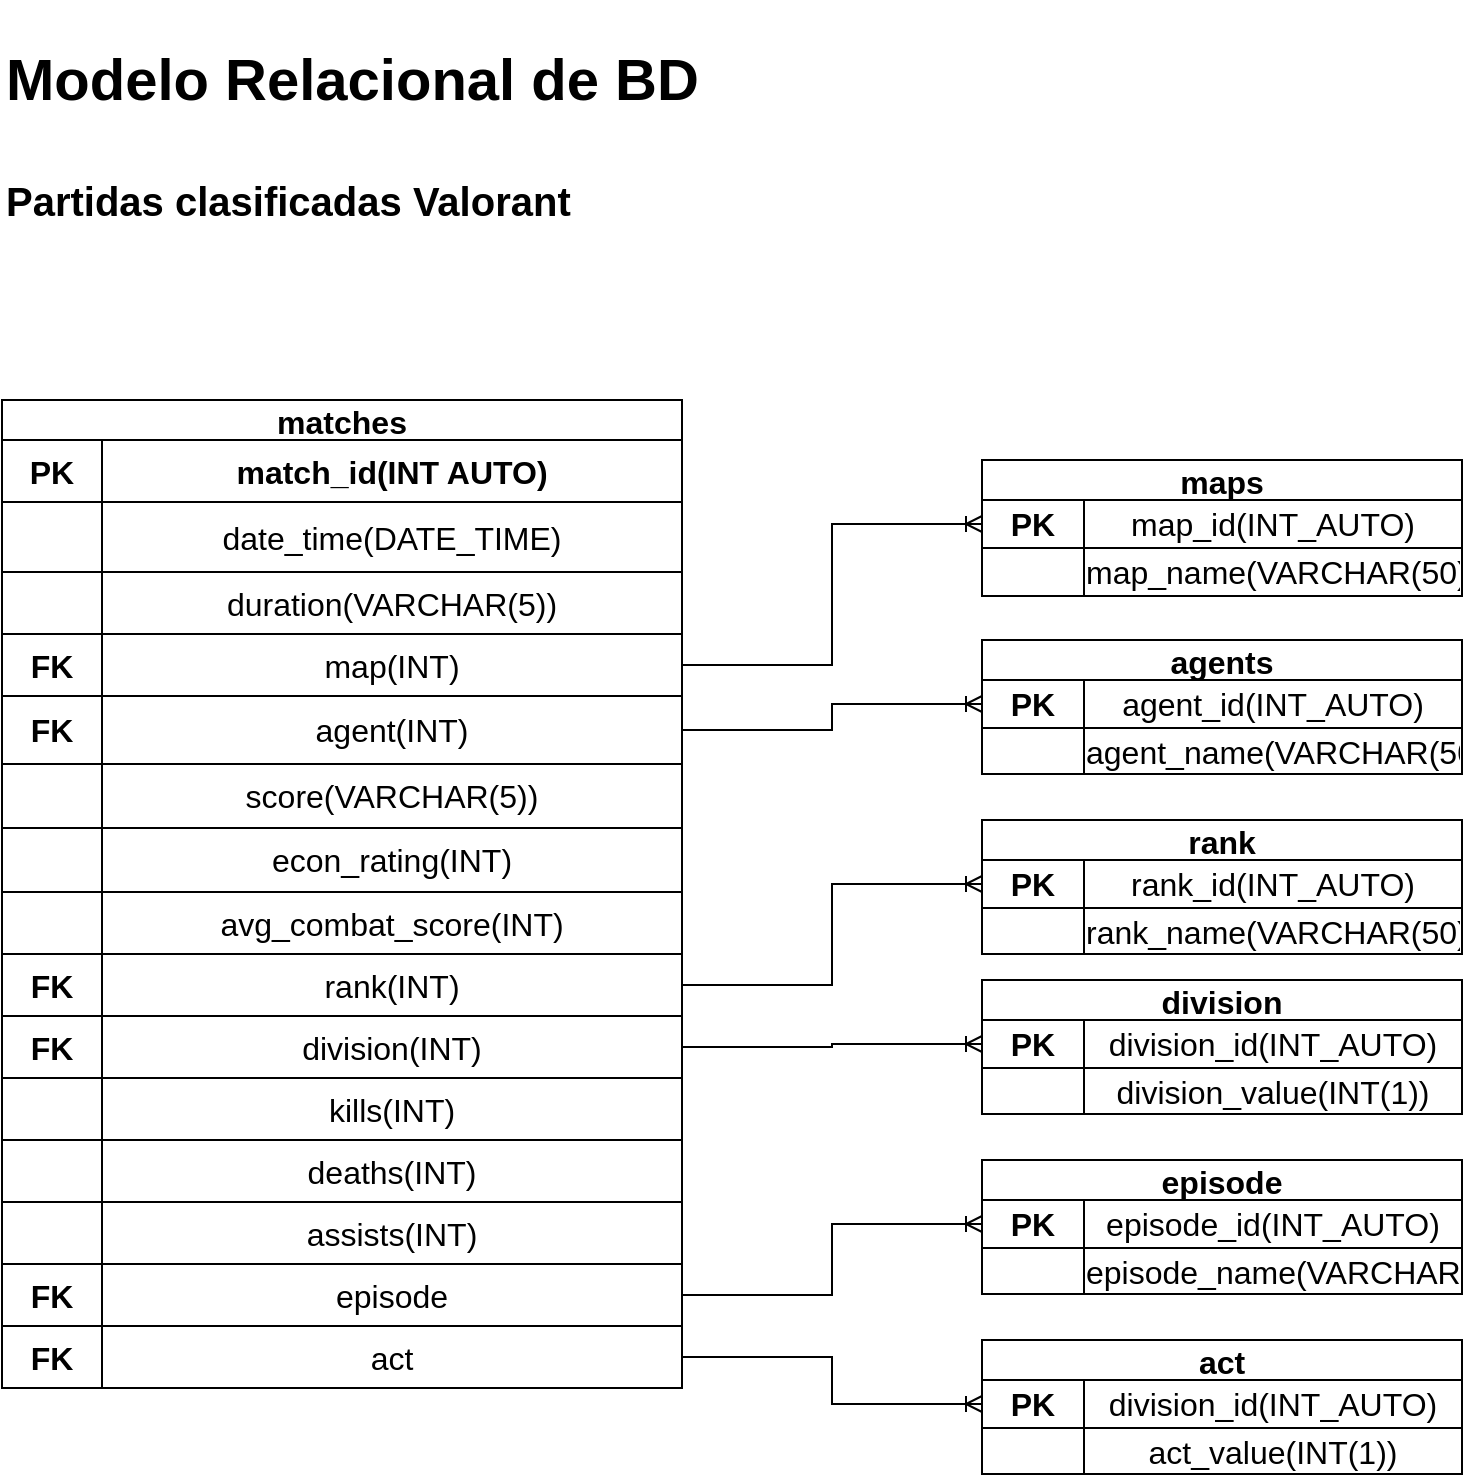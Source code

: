 <mxfile version="21.1.1" type="device">
  <diagram name="Page-1" id="9jt-Ksy0k1KrUPwHcIz0">
    <mxGraphModel dx="367" dy="608" grid="1" gridSize="10" guides="1" tooltips="1" connect="1" arrows="1" fold="1" page="1" pageScale="1" pageWidth="850" pageHeight="1100" math="0" shadow="0">
      <root>
        <mxCell id="0" />
        <mxCell id="1" parent="0" />
        <mxCell id="o6MVL9wAELzBekAkcaxR-25" value="Modelo Relacional de BD" style="text;html=1;strokeColor=none;fillColor=none;align=left;verticalAlign=middle;whiteSpace=wrap;rounded=0;fontSize=29;fontStyle=1" parent="1" vertex="1">
          <mxGeometry x="30" y="30" width="360" height="80" as="geometry" />
        </mxCell>
        <mxCell id="o6MVL9wAELzBekAkcaxR-26" value="&lt;font style=&quot;font-size: 20px;&quot;&gt;Partidas clasificadas Valorant&lt;/font&gt;" style="text;html=1;strokeColor=none;fillColor=none;align=left;verticalAlign=middle;whiteSpace=wrap;rounded=0;fontSize=24;fontStyle=1" parent="1" vertex="1">
          <mxGeometry x="30" y="110" width="320" height="40" as="geometry" />
        </mxCell>
        <mxCell id="o6MVL9wAELzBekAkcaxR-37" value="matches" style="shape=table;startSize=20;container=1;collapsible=0;childLayout=tableLayout;strokeColor=default;fontSize=16;fontStyle=1" parent="1" vertex="1">
          <mxGeometry x="30" y="230" width="340" height="494" as="geometry" />
        </mxCell>
        <mxCell id="o6MVL9wAELzBekAkcaxR-38" value="" style="shape=tableRow;horizontal=0;startSize=0;swimlaneHead=0;swimlaneBody=0;strokeColor=inherit;top=0;left=0;bottom=0;right=0;collapsible=0;dropTarget=0;fillColor=none;points=[[0,0.5],[1,0.5]];portConstraint=eastwest;fontSize=16;" parent="o6MVL9wAELzBekAkcaxR-37" vertex="1">
          <mxGeometry y="20" width="340" height="31" as="geometry" />
        </mxCell>
        <mxCell id="o6MVL9wAELzBekAkcaxR-39" value="&lt;b&gt;PK&lt;/b&gt;" style="shape=partialRectangle;html=1;whiteSpace=wrap;connectable=0;strokeColor=inherit;overflow=hidden;fillColor=none;top=0;left=0;bottom=0;right=0;pointerEvents=1;fontSize=16;" parent="o6MVL9wAELzBekAkcaxR-38" vertex="1">
          <mxGeometry width="50" height="31" as="geometry">
            <mxRectangle width="50" height="31" as="alternateBounds" />
          </mxGeometry>
        </mxCell>
        <mxCell id="o6MVL9wAELzBekAkcaxR-40" value="&lt;b&gt;match_id(INT AUTO)&lt;/b&gt;" style="shape=partialRectangle;html=1;whiteSpace=wrap;connectable=0;strokeColor=inherit;overflow=hidden;fillColor=none;top=0;left=0;bottom=0;right=0;pointerEvents=1;fontSize=16;" parent="o6MVL9wAELzBekAkcaxR-38" vertex="1">
          <mxGeometry x="50" width="290" height="31" as="geometry">
            <mxRectangle width="290" height="31" as="alternateBounds" />
          </mxGeometry>
        </mxCell>
        <mxCell id="o6MVL9wAELzBekAkcaxR-42" value="" style="shape=tableRow;horizontal=0;startSize=0;swimlaneHead=0;swimlaneBody=0;strokeColor=inherit;top=0;left=0;bottom=0;right=0;collapsible=0;dropTarget=0;fillColor=none;points=[[0,0.5],[1,0.5]];portConstraint=eastwest;fontSize=16;" parent="o6MVL9wAELzBekAkcaxR-37" vertex="1">
          <mxGeometry y="51" width="340" height="35" as="geometry" />
        </mxCell>
        <mxCell id="o6MVL9wAELzBekAkcaxR-43" value="" style="shape=partialRectangle;html=1;whiteSpace=wrap;connectable=0;strokeColor=inherit;overflow=hidden;fillColor=none;top=0;left=0;bottom=0;right=0;pointerEvents=1;fontSize=16;" parent="o6MVL9wAELzBekAkcaxR-42" vertex="1">
          <mxGeometry width="50" height="35" as="geometry">
            <mxRectangle width="50" height="35" as="alternateBounds" />
          </mxGeometry>
        </mxCell>
        <mxCell id="o6MVL9wAELzBekAkcaxR-44" value="date_time(DATE_TIME)" style="shape=partialRectangle;html=1;whiteSpace=wrap;connectable=0;strokeColor=inherit;overflow=hidden;fillColor=none;top=0;left=0;bottom=0;right=0;pointerEvents=1;fontSize=16;" parent="o6MVL9wAELzBekAkcaxR-42" vertex="1">
          <mxGeometry x="50" width="290" height="35" as="geometry">
            <mxRectangle width="290" height="35" as="alternateBounds" />
          </mxGeometry>
        </mxCell>
        <mxCell id="XJvX8HQ1s1wlZOFB4btV-4" style="shape=tableRow;horizontal=0;startSize=0;swimlaneHead=0;swimlaneBody=0;strokeColor=inherit;top=0;left=0;bottom=0;right=0;collapsible=0;dropTarget=0;fillColor=none;points=[[0,0.5],[1,0.5]];portConstraint=eastwest;fontSize=16;" vertex="1" parent="o6MVL9wAELzBekAkcaxR-37">
          <mxGeometry y="86" width="340" height="31" as="geometry" />
        </mxCell>
        <mxCell id="XJvX8HQ1s1wlZOFB4btV-5" style="shape=partialRectangle;html=1;whiteSpace=wrap;connectable=0;strokeColor=inherit;overflow=hidden;fillColor=none;top=0;left=0;bottom=0;right=0;pointerEvents=1;fontSize=16;" vertex="1" parent="XJvX8HQ1s1wlZOFB4btV-4">
          <mxGeometry width="50" height="31" as="geometry">
            <mxRectangle width="50" height="31" as="alternateBounds" />
          </mxGeometry>
        </mxCell>
        <mxCell id="XJvX8HQ1s1wlZOFB4btV-6" value="duration(VARCHAR(5))" style="shape=partialRectangle;html=1;whiteSpace=wrap;connectable=0;strokeColor=inherit;overflow=hidden;fillColor=none;top=0;left=0;bottom=0;right=0;pointerEvents=1;fontSize=16;" vertex="1" parent="XJvX8HQ1s1wlZOFB4btV-4">
          <mxGeometry x="50" width="290" height="31" as="geometry">
            <mxRectangle width="290" height="31" as="alternateBounds" />
          </mxGeometry>
        </mxCell>
        <mxCell id="o6MVL9wAELzBekAkcaxR-46" value="" style="shape=tableRow;horizontal=0;startSize=0;swimlaneHead=0;swimlaneBody=0;strokeColor=inherit;top=0;left=0;bottom=0;right=0;collapsible=0;dropTarget=0;fillColor=none;points=[[0,0.5],[1,0.5]];portConstraint=eastwest;fontSize=16;" parent="o6MVL9wAELzBekAkcaxR-37" vertex="1">
          <mxGeometry y="117" width="340" height="31" as="geometry" />
        </mxCell>
        <mxCell id="o6MVL9wAELzBekAkcaxR-47" value="&lt;b&gt;FK&lt;/b&gt;" style="shape=partialRectangle;html=1;whiteSpace=wrap;connectable=0;strokeColor=inherit;overflow=hidden;fillColor=none;top=0;left=0;bottom=0;right=0;pointerEvents=1;fontSize=16;" parent="o6MVL9wAELzBekAkcaxR-46" vertex="1">
          <mxGeometry width="50" height="31" as="geometry">
            <mxRectangle width="50" height="31" as="alternateBounds" />
          </mxGeometry>
        </mxCell>
        <mxCell id="o6MVL9wAELzBekAkcaxR-48" value="map(INT)" style="shape=partialRectangle;html=1;whiteSpace=wrap;connectable=0;strokeColor=inherit;overflow=hidden;fillColor=none;top=0;left=0;bottom=0;right=0;pointerEvents=1;fontSize=16;" parent="o6MVL9wAELzBekAkcaxR-46" vertex="1">
          <mxGeometry x="50" width="290" height="31" as="geometry">
            <mxRectangle width="290" height="31" as="alternateBounds" />
          </mxGeometry>
        </mxCell>
        <mxCell id="o6MVL9wAELzBekAkcaxR-62" style="shape=tableRow;horizontal=0;startSize=0;swimlaneHead=0;swimlaneBody=0;strokeColor=inherit;top=0;left=0;bottom=0;right=0;collapsible=0;dropTarget=0;fillColor=none;points=[[0,0.5],[1,0.5]];portConstraint=eastwest;fontSize=16;" parent="o6MVL9wAELzBekAkcaxR-37" vertex="1">
          <mxGeometry y="148" width="340" height="34" as="geometry" />
        </mxCell>
        <mxCell id="o6MVL9wAELzBekAkcaxR-63" value="&lt;b&gt;FK&lt;/b&gt;" style="shape=partialRectangle;html=1;whiteSpace=wrap;connectable=0;strokeColor=inherit;overflow=hidden;fillColor=none;top=0;left=0;bottom=0;right=0;pointerEvents=1;fontSize=16;" parent="o6MVL9wAELzBekAkcaxR-62" vertex="1">
          <mxGeometry width="50" height="34" as="geometry">
            <mxRectangle width="50" height="34" as="alternateBounds" />
          </mxGeometry>
        </mxCell>
        <mxCell id="o6MVL9wAELzBekAkcaxR-64" value="agent(INT)" style="shape=partialRectangle;html=1;whiteSpace=wrap;connectable=0;strokeColor=inherit;overflow=hidden;fillColor=none;top=0;left=0;bottom=0;right=0;pointerEvents=1;fontSize=16;" parent="o6MVL9wAELzBekAkcaxR-62" vertex="1">
          <mxGeometry x="50" width="290" height="34" as="geometry">
            <mxRectangle width="290" height="34" as="alternateBounds" />
          </mxGeometry>
        </mxCell>
        <mxCell id="o6MVL9wAELzBekAkcaxR-59" style="shape=tableRow;horizontal=0;startSize=0;swimlaneHead=0;swimlaneBody=0;strokeColor=inherit;top=0;left=0;bottom=0;right=0;collapsible=0;dropTarget=0;fillColor=none;points=[[0,0.5],[1,0.5]];portConstraint=eastwest;fontSize=16;" parent="o6MVL9wAELzBekAkcaxR-37" vertex="1">
          <mxGeometry y="182" width="340" height="32" as="geometry" />
        </mxCell>
        <mxCell id="o6MVL9wAELzBekAkcaxR-60" style="shape=partialRectangle;html=1;whiteSpace=wrap;connectable=0;strokeColor=inherit;overflow=hidden;fillColor=none;top=0;left=0;bottom=0;right=0;pointerEvents=1;fontSize=16;" parent="o6MVL9wAELzBekAkcaxR-59" vertex="1">
          <mxGeometry width="50" height="32" as="geometry">
            <mxRectangle width="50" height="32" as="alternateBounds" />
          </mxGeometry>
        </mxCell>
        <mxCell id="o6MVL9wAELzBekAkcaxR-61" value="score(VARCHAR(5))" style="shape=partialRectangle;html=1;whiteSpace=wrap;connectable=0;strokeColor=inherit;overflow=hidden;fillColor=none;top=0;left=0;bottom=0;right=0;pointerEvents=1;fontSize=16;" parent="o6MVL9wAELzBekAkcaxR-59" vertex="1">
          <mxGeometry x="50" width="290" height="32" as="geometry">
            <mxRectangle width="290" height="32" as="alternateBounds" />
          </mxGeometry>
        </mxCell>
        <mxCell id="o6MVL9wAELzBekAkcaxR-53" style="shape=tableRow;horizontal=0;startSize=0;swimlaneHead=0;swimlaneBody=0;strokeColor=inherit;top=0;left=0;bottom=0;right=0;collapsible=0;dropTarget=0;fillColor=none;points=[[0,0.5],[1,0.5]];portConstraint=eastwest;fontSize=16;" parent="o6MVL9wAELzBekAkcaxR-37" vertex="1">
          <mxGeometry y="214" width="340" height="32" as="geometry" />
        </mxCell>
        <mxCell id="o6MVL9wAELzBekAkcaxR-54" style="shape=partialRectangle;html=1;whiteSpace=wrap;connectable=0;strokeColor=inherit;overflow=hidden;fillColor=none;top=0;left=0;bottom=0;right=0;pointerEvents=1;fontSize=16;" parent="o6MVL9wAELzBekAkcaxR-53" vertex="1">
          <mxGeometry width="50" height="32" as="geometry">
            <mxRectangle width="50" height="32" as="alternateBounds" />
          </mxGeometry>
        </mxCell>
        <mxCell id="o6MVL9wAELzBekAkcaxR-55" value="econ_rating(INT)" style="shape=partialRectangle;html=1;whiteSpace=wrap;connectable=0;strokeColor=inherit;overflow=hidden;fillColor=none;top=0;left=0;bottom=0;right=0;pointerEvents=1;fontSize=16;" parent="o6MVL9wAELzBekAkcaxR-53" vertex="1">
          <mxGeometry x="50" width="290" height="32" as="geometry">
            <mxRectangle width="290" height="32" as="alternateBounds" />
          </mxGeometry>
        </mxCell>
        <mxCell id="o6MVL9wAELzBekAkcaxR-65" style="shape=tableRow;horizontal=0;startSize=0;swimlaneHead=0;swimlaneBody=0;strokeColor=inherit;top=0;left=0;bottom=0;right=0;collapsible=0;dropTarget=0;fillColor=none;points=[[0,0.5],[1,0.5]];portConstraint=eastwest;fontSize=16;" parent="o6MVL9wAELzBekAkcaxR-37" vertex="1">
          <mxGeometry y="246" width="340" height="31" as="geometry" />
        </mxCell>
        <mxCell id="o6MVL9wAELzBekAkcaxR-66" style="shape=partialRectangle;html=1;whiteSpace=wrap;connectable=0;strokeColor=inherit;overflow=hidden;fillColor=none;top=0;left=0;bottom=0;right=0;pointerEvents=1;fontSize=16;" parent="o6MVL9wAELzBekAkcaxR-65" vertex="1">
          <mxGeometry width="50" height="31" as="geometry">
            <mxRectangle width="50" height="31" as="alternateBounds" />
          </mxGeometry>
        </mxCell>
        <mxCell id="o6MVL9wAELzBekAkcaxR-67" value="avg_combat_score(INT)" style="shape=partialRectangle;html=1;whiteSpace=wrap;connectable=0;strokeColor=inherit;overflow=hidden;fillColor=none;top=0;left=0;bottom=0;right=0;pointerEvents=1;fontSize=16;" parent="o6MVL9wAELzBekAkcaxR-65" vertex="1">
          <mxGeometry x="50" width="290" height="31" as="geometry">
            <mxRectangle width="290" height="31" as="alternateBounds" />
          </mxGeometry>
        </mxCell>
        <mxCell id="XJvX8HQ1s1wlZOFB4btV-13" style="shape=tableRow;horizontal=0;startSize=0;swimlaneHead=0;swimlaneBody=0;strokeColor=inherit;top=0;left=0;bottom=0;right=0;collapsible=0;dropTarget=0;fillColor=none;points=[[0,0.5],[1,0.5]];portConstraint=eastwest;fontSize=16;" vertex="1" parent="o6MVL9wAELzBekAkcaxR-37">
          <mxGeometry y="277" width="340" height="31" as="geometry" />
        </mxCell>
        <mxCell id="XJvX8HQ1s1wlZOFB4btV-14" value="FK" style="shape=partialRectangle;html=1;whiteSpace=wrap;connectable=0;strokeColor=inherit;overflow=hidden;fillColor=none;top=0;left=0;bottom=0;right=0;pointerEvents=1;fontSize=16;fontStyle=1" vertex="1" parent="XJvX8HQ1s1wlZOFB4btV-13">
          <mxGeometry width="50" height="31" as="geometry">
            <mxRectangle width="50" height="31" as="alternateBounds" />
          </mxGeometry>
        </mxCell>
        <mxCell id="XJvX8HQ1s1wlZOFB4btV-15" value="rank(INT)" style="shape=partialRectangle;html=1;whiteSpace=wrap;connectable=0;strokeColor=inherit;overflow=hidden;fillColor=none;top=0;left=0;bottom=0;right=0;pointerEvents=1;fontSize=16;" vertex="1" parent="XJvX8HQ1s1wlZOFB4btV-13">
          <mxGeometry x="50" width="290" height="31" as="geometry">
            <mxRectangle width="290" height="31" as="alternateBounds" />
          </mxGeometry>
        </mxCell>
        <mxCell id="XJvX8HQ1s1wlZOFB4btV-10" style="shape=tableRow;horizontal=0;startSize=0;swimlaneHead=0;swimlaneBody=0;strokeColor=inherit;top=0;left=0;bottom=0;right=0;collapsible=0;dropTarget=0;fillColor=none;points=[[0,0.5],[1,0.5]];portConstraint=eastwest;fontSize=16;" vertex="1" parent="o6MVL9wAELzBekAkcaxR-37">
          <mxGeometry y="308" width="340" height="31" as="geometry" />
        </mxCell>
        <mxCell id="XJvX8HQ1s1wlZOFB4btV-11" value="FK" style="shape=partialRectangle;html=1;whiteSpace=wrap;connectable=0;strokeColor=inherit;overflow=hidden;fillColor=none;top=0;left=0;bottom=0;right=0;pointerEvents=1;fontSize=16;fontStyle=1" vertex="1" parent="XJvX8HQ1s1wlZOFB4btV-10">
          <mxGeometry width="50" height="31" as="geometry">
            <mxRectangle width="50" height="31" as="alternateBounds" />
          </mxGeometry>
        </mxCell>
        <mxCell id="XJvX8HQ1s1wlZOFB4btV-12" value="division(INT)" style="shape=partialRectangle;html=1;whiteSpace=wrap;connectable=0;strokeColor=inherit;overflow=hidden;fillColor=none;top=0;left=0;bottom=0;right=0;pointerEvents=1;fontSize=16;" vertex="1" parent="XJvX8HQ1s1wlZOFB4btV-10">
          <mxGeometry x="50" width="290" height="31" as="geometry">
            <mxRectangle width="290" height="31" as="alternateBounds" />
          </mxGeometry>
        </mxCell>
        <mxCell id="XJvX8HQ1s1wlZOFB4btV-16" style="shape=tableRow;horizontal=0;startSize=0;swimlaneHead=0;swimlaneBody=0;strokeColor=inherit;top=0;left=0;bottom=0;right=0;collapsible=0;dropTarget=0;fillColor=none;points=[[0,0.5],[1,0.5]];portConstraint=eastwest;fontSize=16;" vertex="1" parent="o6MVL9wAELzBekAkcaxR-37">
          <mxGeometry y="339" width="340" height="31" as="geometry" />
        </mxCell>
        <mxCell id="XJvX8HQ1s1wlZOFB4btV-17" style="shape=partialRectangle;html=1;whiteSpace=wrap;connectable=0;strokeColor=inherit;overflow=hidden;fillColor=none;top=0;left=0;bottom=0;right=0;pointerEvents=1;fontSize=16;fontStyle=1" vertex="1" parent="XJvX8HQ1s1wlZOFB4btV-16">
          <mxGeometry width="50" height="31" as="geometry">
            <mxRectangle width="50" height="31" as="alternateBounds" />
          </mxGeometry>
        </mxCell>
        <mxCell id="XJvX8HQ1s1wlZOFB4btV-18" value="kills(INT)" style="shape=partialRectangle;html=1;whiteSpace=wrap;connectable=0;strokeColor=inherit;overflow=hidden;fillColor=none;top=0;left=0;bottom=0;right=0;pointerEvents=1;fontSize=16;" vertex="1" parent="XJvX8HQ1s1wlZOFB4btV-16">
          <mxGeometry x="50" width="290" height="31" as="geometry">
            <mxRectangle width="290" height="31" as="alternateBounds" />
          </mxGeometry>
        </mxCell>
        <mxCell id="XJvX8HQ1s1wlZOFB4btV-19" style="shape=tableRow;horizontal=0;startSize=0;swimlaneHead=0;swimlaneBody=0;strokeColor=inherit;top=0;left=0;bottom=0;right=0;collapsible=0;dropTarget=0;fillColor=none;points=[[0,0.5],[1,0.5]];portConstraint=eastwest;fontSize=16;" vertex="1" parent="o6MVL9wAELzBekAkcaxR-37">
          <mxGeometry y="370" width="340" height="31" as="geometry" />
        </mxCell>
        <mxCell id="XJvX8HQ1s1wlZOFB4btV-20" style="shape=partialRectangle;html=1;whiteSpace=wrap;connectable=0;strokeColor=inherit;overflow=hidden;fillColor=none;top=0;left=0;bottom=0;right=0;pointerEvents=1;fontSize=16;fontStyle=1" vertex="1" parent="XJvX8HQ1s1wlZOFB4btV-19">
          <mxGeometry width="50" height="31" as="geometry">
            <mxRectangle width="50" height="31" as="alternateBounds" />
          </mxGeometry>
        </mxCell>
        <mxCell id="XJvX8HQ1s1wlZOFB4btV-21" value="deaths(INT)" style="shape=partialRectangle;html=1;whiteSpace=wrap;connectable=0;strokeColor=inherit;overflow=hidden;fillColor=none;top=0;left=0;bottom=0;right=0;pointerEvents=1;fontSize=16;" vertex="1" parent="XJvX8HQ1s1wlZOFB4btV-19">
          <mxGeometry x="50" width="290" height="31" as="geometry">
            <mxRectangle width="290" height="31" as="alternateBounds" />
          </mxGeometry>
        </mxCell>
        <mxCell id="XJvX8HQ1s1wlZOFB4btV-22" style="shape=tableRow;horizontal=0;startSize=0;swimlaneHead=0;swimlaneBody=0;strokeColor=inherit;top=0;left=0;bottom=0;right=0;collapsible=0;dropTarget=0;fillColor=none;points=[[0,0.5],[1,0.5]];portConstraint=eastwest;fontSize=16;" vertex="1" parent="o6MVL9wAELzBekAkcaxR-37">
          <mxGeometry y="401" width="340" height="31" as="geometry" />
        </mxCell>
        <mxCell id="XJvX8HQ1s1wlZOFB4btV-23" style="shape=partialRectangle;html=1;whiteSpace=wrap;connectable=0;strokeColor=inherit;overflow=hidden;fillColor=none;top=0;left=0;bottom=0;right=0;pointerEvents=1;fontSize=16;fontStyle=1" vertex="1" parent="XJvX8HQ1s1wlZOFB4btV-22">
          <mxGeometry width="50" height="31" as="geometry">
            <mxRectangle width="50" height="31" as="alternateBounds" />
          </mxGeometry>
        </mxCell>
        <mxCell id="XJvX8HQ1s1wlZOFB4btV-24" value="assists(INT)" style="shape=partialRectangle;html=1;whiteSpace=wrap;connectable=0;strokeColor=inherit;overflow=hidden;fillColor=none;top=0;left=0;bottom=0;right=0;pointerEvents=1;fontSize=16;" vertex="1" parent="XJvX8HQ1s1wlZOFB4btV-22">
          <mxGeometry x="50" width="290" height="31" as="geometry">
            <mxRectangle width="290" height="31" as="alternateBounds" />
          </mxGeometry>
        </mxCell>
        <mxCell id="XJvX8HQ1s1wlZOFB4btV-28" style="shape=tableRow;horizontal=0;startSize=0;swimlaneHead=0;swimlaneBody=0;strokeColor=inherit;top=0;left=0;bottom=0;right=0;collapsible=0;dropTarget=0;fillColor=none;points=[[0,0.5],[1,0.5]];portConstraint=eastwest;fontSize=16;" vertex="1" parent="o6MVL9wAELzBekAkcaxR-37">
          <mxGeometry y="432" width="340" height="31" as="geometry" />
        </mxCell>
        <mxCell id="XJvX8HQ1s1wlZOFB4btV-29" value="FK" style="shape=partialRectangle;html=1;whiteSpace=wrap;connectable=0;strokeColor=inherit;overflow=hidden;fillColor=none;top=0;left=0;bottom=0;right=0;pointerEvents=1;fontSize=16;fontStyle=1" vertex="1" parent="XJvX8HQ1s1wlZOFB4btV-28">
          <mxGeometry width="50" height="31" as="geometry">
            <mxRectangle width="50" height="31" as="alternateBounds" />
          </mxGeometry>
        </mxCell>
        <mxCell id="XJvX8HQ1s1wlZOFB4btV-30" value="episode" style="shape=partialRectangle;html=1;whiteSpace=wrap;connectable=0;strokeColor=inherit;overflow=hidden;fillColor=none;top=0;left=0;bottom=0;right=0;pointerEvents=1;fontSize=16;" vertex="1" parent="XJvX8HQ1s1wlZOFB4btV-28">
          <mxGeometry x="50" width="290" height="31" as="geometry">
            <mxRectangle width="290" height="31" as="alternateBounds" />
          </mxGeometry>
        </mxCell>
        <mxCell id="XJvX8HQ1s1wlZOFB4btV-25" style="shape=tableRow;horizontal=0;startSize=0;swimlaneHead=0;swimlaneBody=0;strokeColor=inherit;top=0;left=0;bottom=0;right=0;collapsible=0;dropTarget=0;fillColor=none;points=[[0,0.5],[1,0.5]];portConstraint=eastwest;fontSize=16;" vertex="1" parent="o6MVL9wAELzBekAkcaxR-37">
          <mxGeometry y="463" width="340" height="31" as="geometry" />
        </mxCell>
        <mxCell id="XJvX8HQ1s1wlZOFB4btV-26" value="FK" style="shape=partialRectangle;html=1;whiteSpace=wrap;connectable=0;strokeColor=inherit;overflow=hidden;fillColor=none;top=0;left=0;bottom=0;right=0;pointerEvents=1;fontSize=16;fontStyle=1" vertex="1" parent="XJvX8HQ1s1wlZOFB4btV-25">
          <mxGeometry width="50" height="31" as="geometry">
            <mxRectangle width="50" height="31" as="alternateBounds" />
          </mxGeometry>
        </mxCell>
        <mxCell id="XJvX8HQ1s1wlZOFB4btV-27" value="act" style="shape=partialRectangle;html=1;whiteSpace=wrap;connectable=0;strokeColor=inherit;overflow=hidden;fillColor=none;top=0;left=0;bottom=0;right=0;pointerEvents=1;fontSize=16;" vertex="1" parent="XJvX8HQ1s1wlZOFB4btV-25">
          <mxGeometry x="50" width="290" height="31" as="geometry">
            <mxRectangle width="290" height="31" as="alternateBounds" />
          </mxGeometry>
        </mxCell>
        <mxCell id="o6MVL9wAELzBekAkcaxR-93" value="agents" style="shape=table;startSize=20;container=1;collapsible=0;childLayout=tableLayout;strokeColor=default;fontSize=16;fontStyle=1" parent="1" vertex="1">
          <mxGeometry x="520" y="350" width="240" height="67" as="geometry" />
        </mxCell>
        <mxCell id="o6MVL9wAELzBekAkcaxR-255" style="shape=tableRow;horizontal=0;startSize=0;swimlaneHead=0;swimlaneBody=0;strokeColor=inherit;top=0;left=0;bottom=0;right=0;collapsible=0;dropTarget=0;fillColor=none;points=[[0,0.5],[1,0.5]];portConstraint=eastwest;fontSize=16;" parent="o6MVL9wAELzBekAkcaxR-93" vertex="1">
          <mxGeometry y="20" width="240" height="24" as="geometry" />
        </mxCell>
        <mxCell id="o6MVL9wAELzBekAkcaxR-256" value="&lt;b&gt;PK&lt;/b&gt;" style="shape=partialRectangle;html=1;whiteSpace=wrap;connectable=0;strokeColor=inherit;overflow=hidden;fillColor=none;top=0;left=0;bottom=0;right=0;pointerEvents=1;fontSize=16;" parent="o6MVL9wAELzBekAkcaxR-255" vertex="1">
          <mxGeometry width="51" height="24" as="geometry">
            <mxRectangle width="51" height="24" as="alternateBounds" />
          </mxGeometry>
        </mxCell>
        <mxCell id="o6MVL9wAELzBekAkcaxR-257" value="agent_id(INT_AUTO)" style="shape=partialRectangle;html=1;whiteSpace=wrap;connectable=0;strokeColor=inherit;overflow=hidden;fillColor=none;top=0;left=0;bottom=0;right=0;pointerEvents=1;fontSize=16;" parent="o6MVL9wAELzBekAkcaxR-255" vertex="1">
          <mxGeometry x="51" width="189" height="24" as="geometry">
            <mxRectangle width="189" height="24" as="alternateBounds" />
          </mxGeometry>
        </mxCell>
        <mxCell id="o6MVL9wAELzBekAkcaxR-163" style="shape=tableRow;horizontal=0;startSize=0;swimlaneHead=0;swimlaneBody=0;strokeColor=inherit;top=0;left=0;bottom=0;right=0;collapsible=0;dropTarget=0;fillColor=none;points=[[0,0.5],[1,0.5]];portConstraint=eastwest;fontSize=16;" parent="o6MVL9wAELzBekAkcaxR-93" vertex="1">
          <mxGeometry y="44" width="240" height="23" as="geometry" />
        </mxCell>
        <mxCell id="o6MVL9wAELzBekAkcaxR-234" value="&lt;span style=&quot;white-space: pre;&quot;&gt;	&lt;/span&gt;" style="shape=partialRectangle;html=1;whiteSpace=wrap;connectable=0;strokeColor=inherit;overflow=hidden;fillColor=none;top=0;left=0;bottom=0;right=0;pointerEvents=1;fontSize=16;" parent="o6MVL9wAELzBekAkcaxR-163" vertex="1">
          <mxGeometry width="51" height="23" as="geometry">
            <mxRectangle width="51" height="23" as="alternateBounds" />
          </mxGeometry>
        </mxCell>
        <mxCell id="o6MVL9wAELzBekAkcaxR-164" value="agent_name(VARCHAR(50))" style="shape=partialRectangle;html=1;whiteSpace=wrap;connectable=0;strokeColor=inherit;overflow=hidden;fillColor=none;top=0;left=0;bottom=0;right=0;pointerEvents=1;fontSize=16;" parent="o6MVL9wAELzBekAkcaxR-163" vertex="1">
          <mxGeometry x="51" width="189" height="23" as="geometry">
            <mxRectangle width="189" height="23" as="alternateBounds" />
          </mxGeometry>
        </mxCell>
        <mxCell id="o6MVL9wAELzBekAkcaxR-166" value="maps" style="shape=table;startSize=20;container=1;collapsible=0;childLayout=tableLayout;strokeColor=default;fontSize=16;fontStyle=1" parent="1" vertex="1">
          <mxGeometry x="520" y="260" width="240" height="68" as="geometry" />
        </mxCell>
        <mxCell id="o6MVL9wAELzBekAkcaxR-252" style="shape=tableRow;horizontal=0;startSize=0;swimlaneHead=0;swimlaneBody=0;strokeColor=inherit;top=0;left=0;bottom=0;right=0;collapsible=0;dropTarget=0;fillColor=none;points=[[0,0.5],[1,0.5]];portConstraint=eastwest;fontSize=16;" parent="o6MVL9wAELzBekAkcaxR-166" vertex="1">
          <mxGeometry y="20" width="240" height="24" as="geometry" />
        </mxCell>
        <mxCell id="o6MVL9wAELzBekAkcaxR-253" value="&lt;b&gt;PK&lt;/b&gt;" style="shape=partialRectangle;html=1;whiteSpace=wrap;connectable=0;strokeColor=inherit;overflow=hidden;fillColor=none;top=0;left=0;bottom=0;right=0;pointerEvents=1;fontSize=16;" parent="o6MVL9wAELzBekAkcaxR-252" vertex="1">
          <mxGeometry width="51" height="24" as="geometry">
            <mxRectangle width="51" height="24" as="alternateBounds" />
          </mxGeometry>
        </mxCell>
        <mxCell id="o6MVL9wAELzBekAkcaxR-254" value="map_id(INT_AUTO)" style="shape=partialRectangle;html=1;whiteSpace=wrap;connectable=0;strokeColor=inherit;overflow=hidden;fillColor=none;top=0;left=0;bottom=0;right=0;pointerEvents=1;fontSize=16;" parent="o6MVL9wAELzBekAkcaxR-252" vertex="1">
          <mxGeometry x="51" width="189" height="24" as="geometry">
            <mxRectangle width="189" height="24" as="alternateBounds" />
          </mxGeometry>
        </mxCell>
        <mxCell id="o6MVL9wAELzBekAkcaxR-167" value="" style="shape=tableRow;horizontal=0;startSize=0;swimlaneHead=0;swimlaneBody=0;strokeColor=inherit;top=0;left=0;bottom=0;right=0;collapsible=0;dropTarget=0;fillColor=none;points=[[0,0.5],[1,0.5]];portConstraint=eastwest;fontSize=16;" parent="o6MVL9wAELzBekAkcaxR-166" vertex="1">
          <mxGeometry y="44" width="240" height="24" as="geometry" />
        </mxCell>
        <mxCell id="o6MVL9wAELzBekAkcaxR-205" value="" style="shape=partialRectangle;html=1;whiteSpace=wrap;connectable=0;strokeColor=inherit;overflow=hidden;fillColor=none;top=0;left=0;bottom=0;right=0;pointerEvents=1;fontSize=16;" parent="o6MVL9wAELzBekAkcaxR-167" vertex="1">
          <mxGeometry width="51" height="24" as="geometry">
            <mxRectangle width="51" height="24" as="alternateBounds" />
          </mxGeometry>
        </mxCell>
        <mxCell id="o6MVL9wAELzBekAkcaxR-168" value="map_name(VARCHAR(50))" style="shape=partialRectangle;html=1;whiteSpace=wrap;connectable=0;strokeColor=inherit;overflow=hidden;fillColor=none;top=0;left=0;bottom=0;right=0;pointerEvents=1;fontSize=16;" parent="o6MVL9wAELzBekAkcaxR-167" vertex="1">
          <mxGeometry x="51" width="189" height="24" as="geometry">
            <mxRectangle width="189" height="24" as="alternateBounds" />
          </mxGeometry>
        </mxCell>
        <mxCell id="o6MVL9wAELzBekAkcaxR-259" style="edgeStyle=orthogonalEdgeStyle;rounded=0;orthogonalLoop=1;jettySize=auto;html=1;exitX=1;exitY=0.5;exitDx=0;exitDy=0;entryX=0;entryY=0.5;entryDx=0;entryDy=0;endArrow=ERoneToMany;endFill=0;" parent="1" source="o6MVL9wAELzBekAkcaxR-62" target="o6MVL9wAELzBekAkcaxR-255" edge="1">
          <mxGeometry relative="1" as="geometry" />
        </mxCell>
        <mxCell id="o6MVL9wAELzBekAkcaxR-261" style="edgeStyle=orthogonalEdgeStyle;rounded=0;orthogonalLoop=1;jettySize=auto;html=1;exitX=1;exitY=0.5;exitDx=0;exitDy=0;entryX=0;entryY=0.5;entryDx=0;entryDy=0;endArrow=ERoneToMany;endFill=0;" parent="1" source="o6MVL9wAELzBekAkcaxR-46" target="o6MVL9wAELzBekAkcaxR-252" edge="1">
          <mxGeometry relative="1" as="geometry" />
        </mxCell>
        <mxCell id="XJvX8HQ1s1wlZOFB4btV-33" value="rank" style="shape=table;startSize=20;container=1;collapsible=0;childLayout=tableLayout;strokeColor=default;fontSize=16;fontStyle=1" vertex="1" parent="1">
          <mxGeometry x="520" y="440" width="240" height="67" as="geometry" />
        </mxCell>
        <mxCell id="XJvX8HQ1s1wlZOFB4btV-34" style="shape=tableRow;horizontal=0;startSize=0;swimlaneHead=0;swimlaneBody=0;strokeColor=inherit;top=0;left=0;bottom=0;right=0;collapsible=0;dropTarget=0;fillColor=none;points=[[0,0.5],[1,0.5]];portConstraint=eastwest;fontSize=16;" vertex="1" parent="XJvX8HQ1s1wlZOFB4btV-33">
          <mxGeometry y="20" width="240" height="24" as="geometry" />
        </mxCell>
        <mxCell id="XJvX8HQ1s1wlZOFB4btV-35" value="&lt;b&gt;PK&lt;/b&gt;" style="shape=partialRectangle;html=1;whiteSpace=wrap;connectable=0;strokeColor=inherit;overflow=hidden;fillColor=none;top=0;left=0;bottom=0;right=0;pointerEvents=1;fontSize=16;" vertex="1" parent="XJvX8HQ1s1wlZOFB4btV-34">
          <mxGeometry width="51" height="24" as="geometry">
            <mxRectangle width="51" height="24" as="alternateBounds" />
          </mxGeometry>
        </mxCell>
        <mxCell id="XJvX8HQ1s1wlZOFB4btV-36" value="rank_id(INT_AUTO)" style="shape=partialRectangle;html=1;whiteSpace=wrap;connectable=0;strokeColor=inherit;overflow=hidden;fillColor=none;top=0;left=0;bottom=0;right=0;pointerEvents=1;fontSize=16;" vertex="1" parent="XJvX8HQ1s1wlZOFB4btV-34">
          <mxGeometry x="51" width="189" height="24" as="geometry">
            <mxRectangle width="189" height="24" as="alternateBounds" />
          </mxGeometry>
        </mxCell>
        <mxCell id="XJvX8HQ1s1wlZOFB4btV-37" style="shape=tableRow;horizontal=0;startSize=0;swimlaneHead=0;swimlaneBody=0;strokeColor=inherit;top=0;left=0;bottom=0;right=0;collapsible=0;dropTarget=0;fillColor=none;points=[[0,0.5],[1,0.5]];portConstraint=eastwest;fontSize=16;" vertex="1" parent="XJvX8HQ1s1wlZOFB4btV-33">
          <mxGeometry y="44" width="240" height="23" as="geometry" />
        </mxCell>
        <mxCell id="XJvX8HQ1s1wlZOFB4btV-38" value="&lt;span style=&quot;white-space: pre;&quot;&gt;	&lt;/span&gt;" style="shape=partialRectangle;html=1;whiteSpace=wrap;connectable=0;strokeColor=inherit;overflow=hidden;fillColor=none;top=0;left=0;bottom=0;right=0;pointerEvents=1;fontSize=16;" vertex="1" parent="XJvX8HQ1s1wlZOFB4btV-37">
          <mxGeometry width="51" height="23" as="geometry">
            <mxRectangle width="51" height="23" as="alternateBounds" />
          </mxGeometry>
        </mxCell>
        <mxCell id="XJvX8HQ1s1wlZOFB4btV-39" value="rank_name(VARCHAR(50))" style="shape=partialRectangle;html=1;whiteSpace=wrap;connectable=0;strokeColor=inherit;overflow=hidden;fillColor=none;top=0;left=0;bottom=0;right=0;pointerEvents=1;fontSize=16;" vertex="1" parent="XJvX8HQ1s1wlZOFB4btV-37">
          <mxGeometry x="51" width="189" height="23" as="geometry">
            <mxRectangle width="189" height="23" as="alternateBounds" />
          </mxGeometry>
        </mxCell>
        <mxCell id="XJvX8HQ1s1wlZOFB4btV-40" style="edgeStyle=orthogonalEdgeStyle;rounded=0;orthogonalLoop=1;jettySize=auto;html=1;exitX=1;exitY=0.5;exitDx=0;exitDy=0;entryX=0;entryY=0.5;entryDx=0;entryDy=0;endArrow=ERoneToMany;endFill=0;" edge="1" parent="1" source="XJvX8HQ1s1wlZOFB4btV-13" target="XJvX8HQ1s1wlZOFB4btV-34">
          <mxGeometry relative="1" as="geometry" />
        </mxCell>
        <mxCell id="XJvX8HQ1s1wlZOFB4btV-41" value="division" style="shape=table;startSize=20;container=1;collapsible=0;childLayout=tableLayout;strokeColor=default;fontSize=16;fontStyle=1" vertex="1" parent="1">
          <mxGeometry x="520" y="520" width="240" height="67" as="geometry" />
        </mxCell>
        <mxCell id="XJvX8HQ1s1wlZOFB4btV-42" style="shape=tableRow;horizontal=0;startSize=0;swimlaneHead=0;swimlaneBody=0;strokeColor=inherit;top=0;left=0;bottom=0;right=0;collapsible=0;dropTarget=0;fillColor=none;points=[[0,0.5],[1,0.5]];portConstraint=eastwest;fontSize=16;" vertex="1" parent="XJvX8HQ1s1wlZOFB4btV-41">
          <mxGeometry y="20" width="240" height="24" as="geometry" />
        </mxCell>
        <mxCell id="XJvX8HQ1s1wlZOFB4btV-43" value="&lt;b&gt;PK&lt;/b&gt;" style="shape=partialRectangle;html=1;whiteSpace=wrap;connectable=0;strokeColor=inherit;overflow=hidden;fillColor=none;top=0;left=0;bottom=0;right=0;pointerEvents=1;fontSize=16;" vertex="1" parent="XJvX8HQ1s1wlZOFB4btV-42">
          <mxGeometry width="51" height="24" as="geometry">
            <mxRectangle width="51" height="24" as="alternateBounds" />
          </mxGeometry>
        </mxCell>
        <mxCell id="XJvX8HQ1s1wlZOFB4btV-44" value="division_id(INT_AUTO)" style="shape=partialRectangle;html=1;whiteSpace=wrap;connectable=0;strokeColor=inherit;overflow=hidden;fillColor=none;top=0;left=0;bottom=0;right=0;pointerEvents=1;fontSize=16;" vertex="1" parent="XJvX8HQ1s1wlZOFB4btV-42">
          <mxGeometry x="51" width="189" height="24" as="geometry">
            <mxRectangle width="189" height="24" as="alternateBounds" />
          </mxGeometry>
        </mxCell>
        <mxCell id="XJvX8HQ1s1wlZOFB4btV-45" style="shape=tableRow;horizontal=0;startSize=0;swimlaneHead=0;swimlaneBody=0;strokeColor=inherit;top=0;left=0;bottom=0;right=0;collapsible=0;dropTarget=0;fillColor=none;points=[[0,0.5],[1,0.5]];portConstraint=eastwest;fontSize=16;" vertex="1" parent="XJvX8HQ1s1wlZOFB4btV-41">
          <mxGeometry y="44" width="240" height="23" as="geometry" />
        </mxCell>
        <mxCell id="XJvX8HQ1s1wlZOFB4btV-46" value="&lt;span style=&quot;white-space: pre;&quot;&gt;	&lt;/span&gt;" style="shape=partialRectangle;html=1;whiteSpace=wrap;connectable=0;strokeColor=inherit;overflow=hidden;fillColor=none;top=0;left=0;bottom=0;right=0;pointerEvents=1;fontSize=16;" vertex="1" parent="XJvX8HQ1s1wlZOFB4btV-45">
          <mxGeometry width="51" height="23" as="geometry">
            <mxRectangle width="51" height="23" as="alternateBounds" />
          </mxGeometry>
        </mxCell>
        <mxCell id="XJvX8HQ1s1wlZOFB4btV-47" value="division_value(INT(1))" style="shape=partialRectangle;html=1;whiteSpace=wrap;connectable=0;strokeColor=inherit;overflow=hidden;fillColor=none;top=0;left=0;bottom=0;right=0;pointerEvents=1;fontSize=16;" vertex="1" parent="XJvX8HQ1s1wlZOFB4btV-45">
          <mxGeometry x="51" width="189" height="23" as="geometry">
            <mxRectangle width="189" height="23" as="alternateBounds" />
          </mxGeometry>
        </mxCell>
        <mxCell id="XJvX8HQ1s1wlZOFB4btV-48" style="edgeStyle=orthogonalEdgeStyle;rounded=0;orthogonalLoop=1;jettySize=auto;html=1;exitX=1;exitY=0.5;exitDx=0;exitDy=0;entryX=0;entryY=0.5;entryDx=0;entryDy=0;endArrow=ERoneToMany;endFill=0;" edge="1" parent="1" source="XJvX8HQ1s1wlZOFB4btV-10" target="XJvX8HQ1s1wlZOFB4btV-42">
          <mxGeometry relative="1" as="geometry" />
        </mxCell>
        <mxCell id="XJvX8HQ1s1wlZOFB4btV-49" value="episode" style="shape=table;startSize=20;container=1;collapsible=0;childLayout=tableLayout;strokeColor=default;fontSize=16;fontStyle=1" vertex="1" parent="1">
          <mxGeometry x="520" y="610" width="240" height="67" as="geometry" />
        </mxCell>
        <mxCell id="XJvX8HQ1s1wlZOFB4btV-50" style="shape=tableRow;horizontal=0;startSize=0;swimlaneHead=0;swimlaneBody=0;strokeColor=inherit;top=0;left=0;bottom=0;right=0;collapsible=0;dropTarget=0;fillColor=none;points=[[0,0.5],[1,0.5]];portConstraint=eastwest;fontSize=16;" vertex="1" parent="XJvX8HQ1s1wlZOFB4btV-49">
          <mxGeometry y="20" width="240" height="24" as="geometry" />
        </mxCell>
        <mxCell id="XJvX8HQ1s1wlZOFB4btV-51" value="&lt;b&gt;PK&lt;/b&gt;" style="shape=partialRectangle;html=1;whiteSpace=wrap;connectable=0;strokeColor=inherit;overflow=hidden;fillColor=none;top=0;left=0;bottom=0;right=0;pointerEvents=1;fontSize=16;" vertex="1" parent="XJvX8HQ1s1wlZOFB4btV-50">
          <mxGeometry width="51" height="24" as="geometry">
            <mxRectangle width="51" height="24" as="alternateBounds" />
          </mxGeometry>
        </mxCell>
        <mxCell id="XJvX8HQ1s1wlZOFB4btV-52" value="episode_id(INT_AUTO)" style="shape=partialRectangle;html=1;whiteSpace=wrap;connectable=0;strokeColor=inherit;overflow=hidden;fillColor=none;top=0;left=0;bottom=0;right=0;pointerEvents=1;fontSize=16;" vertex="1" parent="XJvX8HQ1s1wlZOFB4btV-50">
          <mxGeometry x="51" width="189" height="24" as="geometry">
            <mxRectangle width="189" height="24" as="alternateBounds" />
          </mxGeometry>
        </mxCell>
        <mxCell id="XJvX8HQ1s1wlZOFB4btV-53" style="shape=tableRow;horizontal=0;startSize=0;swimlaneHead=0;swimlaneBody=0;strokeColor=inherit;top=0;left=0;bottom=0;right=0;collapsible=0;dropTarget=0;fillColor=none;points=[[0,0.5],[1,0.5]];portConstraint=eastwest;fontSize=16;" vertex="1" parent="XJvX8HQ1s1wlZOFB4btV-49">
          <mxGeometry y="44" width="240" height="23" as="geometry" />
        </mxCell>
        <mxCell id="XJvX8HQ1s1wlZOFB4btV-54" value="&lt;span style=&quot;white-space: pre;&quot;&gt;	&lt;/span&gt;" style="shape=partialRectangle;html=1;whiteSpace=wrap;connectable=0;strokeColor=inherit;overflow=hidden;fillColor=none;top=0;left=0;bottom=0;right=0;pointerEvents=1;fontSize=16;" vertex="1" parent="XJvX8HQ1s1wlZOFB4btV-53">
          <mxGeometry width="51" height="23" as="geometry">
            <mxRectangle width="51" height="23" as="alternateBounds" />
          </mxGeometry>
        </mxCell>
        <mxCell id="XJvX8HQ1s1wlZOFB4btV-55" value="episode_name(VARCHAR(50))" style="shape=partialRectangle;html=1;whiteSpace=wrap;connectable=0;strokeColor=inherit;overflow=hidden;fillColor=none;top=0;left=0;bottom=0;right=0;pointerEvents=1;fontSize=16;" vertex="1" parent="XJvX8HQ1s1wlZOFB4btV-53">
          <mxGeometry x="51" width="189" height="23" as="geometry">
            <mxRectangle width="189" height="23" as="alternateBounds" />
          </mxGeometry>
        </mxCell>
        <mxCell id="XJvX8HQ1s1wlZOFB4btV-56" value="act" style="shape=table;startSize=20;container=1;collapsible=0;childLayout=tableLayout;strokeColor=default;fontSize=16;fontStyle=1" vertex="1" parent="1">
          <mxGeometry x="520" y="700" width="240" height="67" as="geometry" />
        </mxCell>
        <mxCell id="XJvX8HQ1s1wlZOFB4btV-57" style="shape=tableRow;horizontal=0;startSize=0;swimlaneHead=0;swimlaneBody=0;strokeColor=inherit;top=0;left=0;bottom=0;right=0;collapsible=0;dropTarget=0;fillColor=none;points=[[0,0.5],[1,0.5]];portConstraint=eastwest;fontSize=16;" vertex="1" parent="XJvX8HQ1s1wlZOFB4btV-56">
          <mxGeometry y="20" width="240" height="24" as="geometry" />
        </mxCell>
        <mxCell id="XJvX8HQ1s1wlZOFB4btV-58" value="&lt;b&gt;PK&lt;/b&gt;" style="shape=partialRectangle;html=1;whiteSpace=wrap;connectable=0;strokeColor=inherit;overflow=hidden;fillColor=none;top=0;left=0;bottom=0;right=0;pointerEvents=1;fontSize=16;" vertex="1" parent="XJvX8HQ1s1wlZOFB4btV-57">
          <mxGeometry width="51" height="24" as="geometry">
            <mxRectangle width="51" height="24" as="alternateBounds" />
          </mxGeometry>
        </mxCell>
        <mxCell id="XJvX8HQ1s1wlZOFB4btV-59" value="division_id(INT_AUTO)" style="shape=partialRectangle;html=1;whiteSpace=wrap;connectable=0;strokeColor=inherit;overflow=hidden;fillColor=none;top=0;left=0;bottom=0;right=0;pointerEvents=1;fontSize=16;" vertex="1" parent="XJvX8HQ1s1wlZOFB4btV-57">
          <mxGeometry x="51" width="189" height="24" as="geometry">
            <mxRectangle width="189" height="24" as="alternateBounds" />
          </mxGeometry>
        </mxCell>
        <mxCell id="XJvX8HQ1s1wlZOFB4btV-60" style="shape=tableRow;horizontal=0;startSize=0;swimlaneHead=0;swimlaneBody=0;strokeColor=inherit;top=0;left=0;bottom=0;right=0;collapsible=0;dropTarget=0;fillColor=none;points=[[0,0.5],[1,0.5]];portConstraint=eastwest;fontSize=16;" vertex="1" parent="XJvX8HQ1s1wlZOFB4btV-56">
          <mxGeometry y="44" width="240" height="23" as="geometry" />
        </mxCell>
        <mxCell id="XJvX8HQ1s1wlZOFB4btV-61" value="&lt;span style=&quot;white-space: pre;&quot;&gt;	&lt;/span&gt;" style="shape=partialRectangle;html=1;whiteSpace=wrap;connectable=0;strokeColor=inherit;overflow=hidden;fillColor=none;top=0;left=0;bottom=0;right=0;pointerEvents=1;fontSize=16;" vertex="1" parent="XJvX8HQ1s1wlZOFB4btV-60">
          <mxGeometry width="51" height="23" as="geometry">
            <mxRectangle width="51" height="23" as="alternateBounds" />
          </mxGeometry>
        </mxCell>
        <mxCell id="XJvX8HQ1s1wlZOFB4btV-62" value="act_value(INT(1))" style="shape=partialRectangle;html=1;whiteSpace=wrap;connectable=0;strokeColor=inherit;overflow=hidden;fillColor=none;top=0;left=0;bottom=0;right=0;pointerEvents=1;fontSize=16;" vertex="1" parent="XJvX8HQ1s1wlZOFB4btV-60">
          <mxGeometry x="51" width="189" height="23" as="geometry">
            <mxRectangle width="189" height="23" as="alternateBounds" />
          </mxGeometry>
        </mxCell>
        <mxCell id="XJvX8HQ1s1wlZOFB4btV-64" style="edgeStyle=orthogonalEdgeStyle;rounded=0;orthogonalLoop=1;jettySize=auto;html=1;exitX=1;exitY=0.5;exitDx=0;exitDy=0;entryX=0;entryY=0.5;entryDx=0;entryDy=0;endArrow=ERoneToMany;endFill=0;" edge="1" parent="1" source="XJvX8HQ1s1wlZOFB4btV-28" target="XJvX8HQ1s1wlZOFB4btV-50">
          <mxGeometry relative="1" as="geometry" />
        </mxCell>
        <mxCell id="XJvX8HQ1s1wlZOFB4btV-65" style="edgeStyle=orthogonalEdgeStyle;rounded=0;orthogonalLoop=1;jettySize=auto;html=1;exitX=1;exitY=0.5;exitDx=0;exitDy=0;entryX=0;entryY=0.5;entryDx=0;entryDy=0;endArrow=ERoneToMany;endFill=0;" edge="1" parent="1" source="XJvX8HQ1s1wlZOFB4btV-25" target="XJvX8HQ1s1wlZOFB4btV-57">
          <mxGeometry relative="1" as="geometry" />
        </mxCell>
      </root>
    </mxGraphModel>
  </diagram>
</mxfile>
